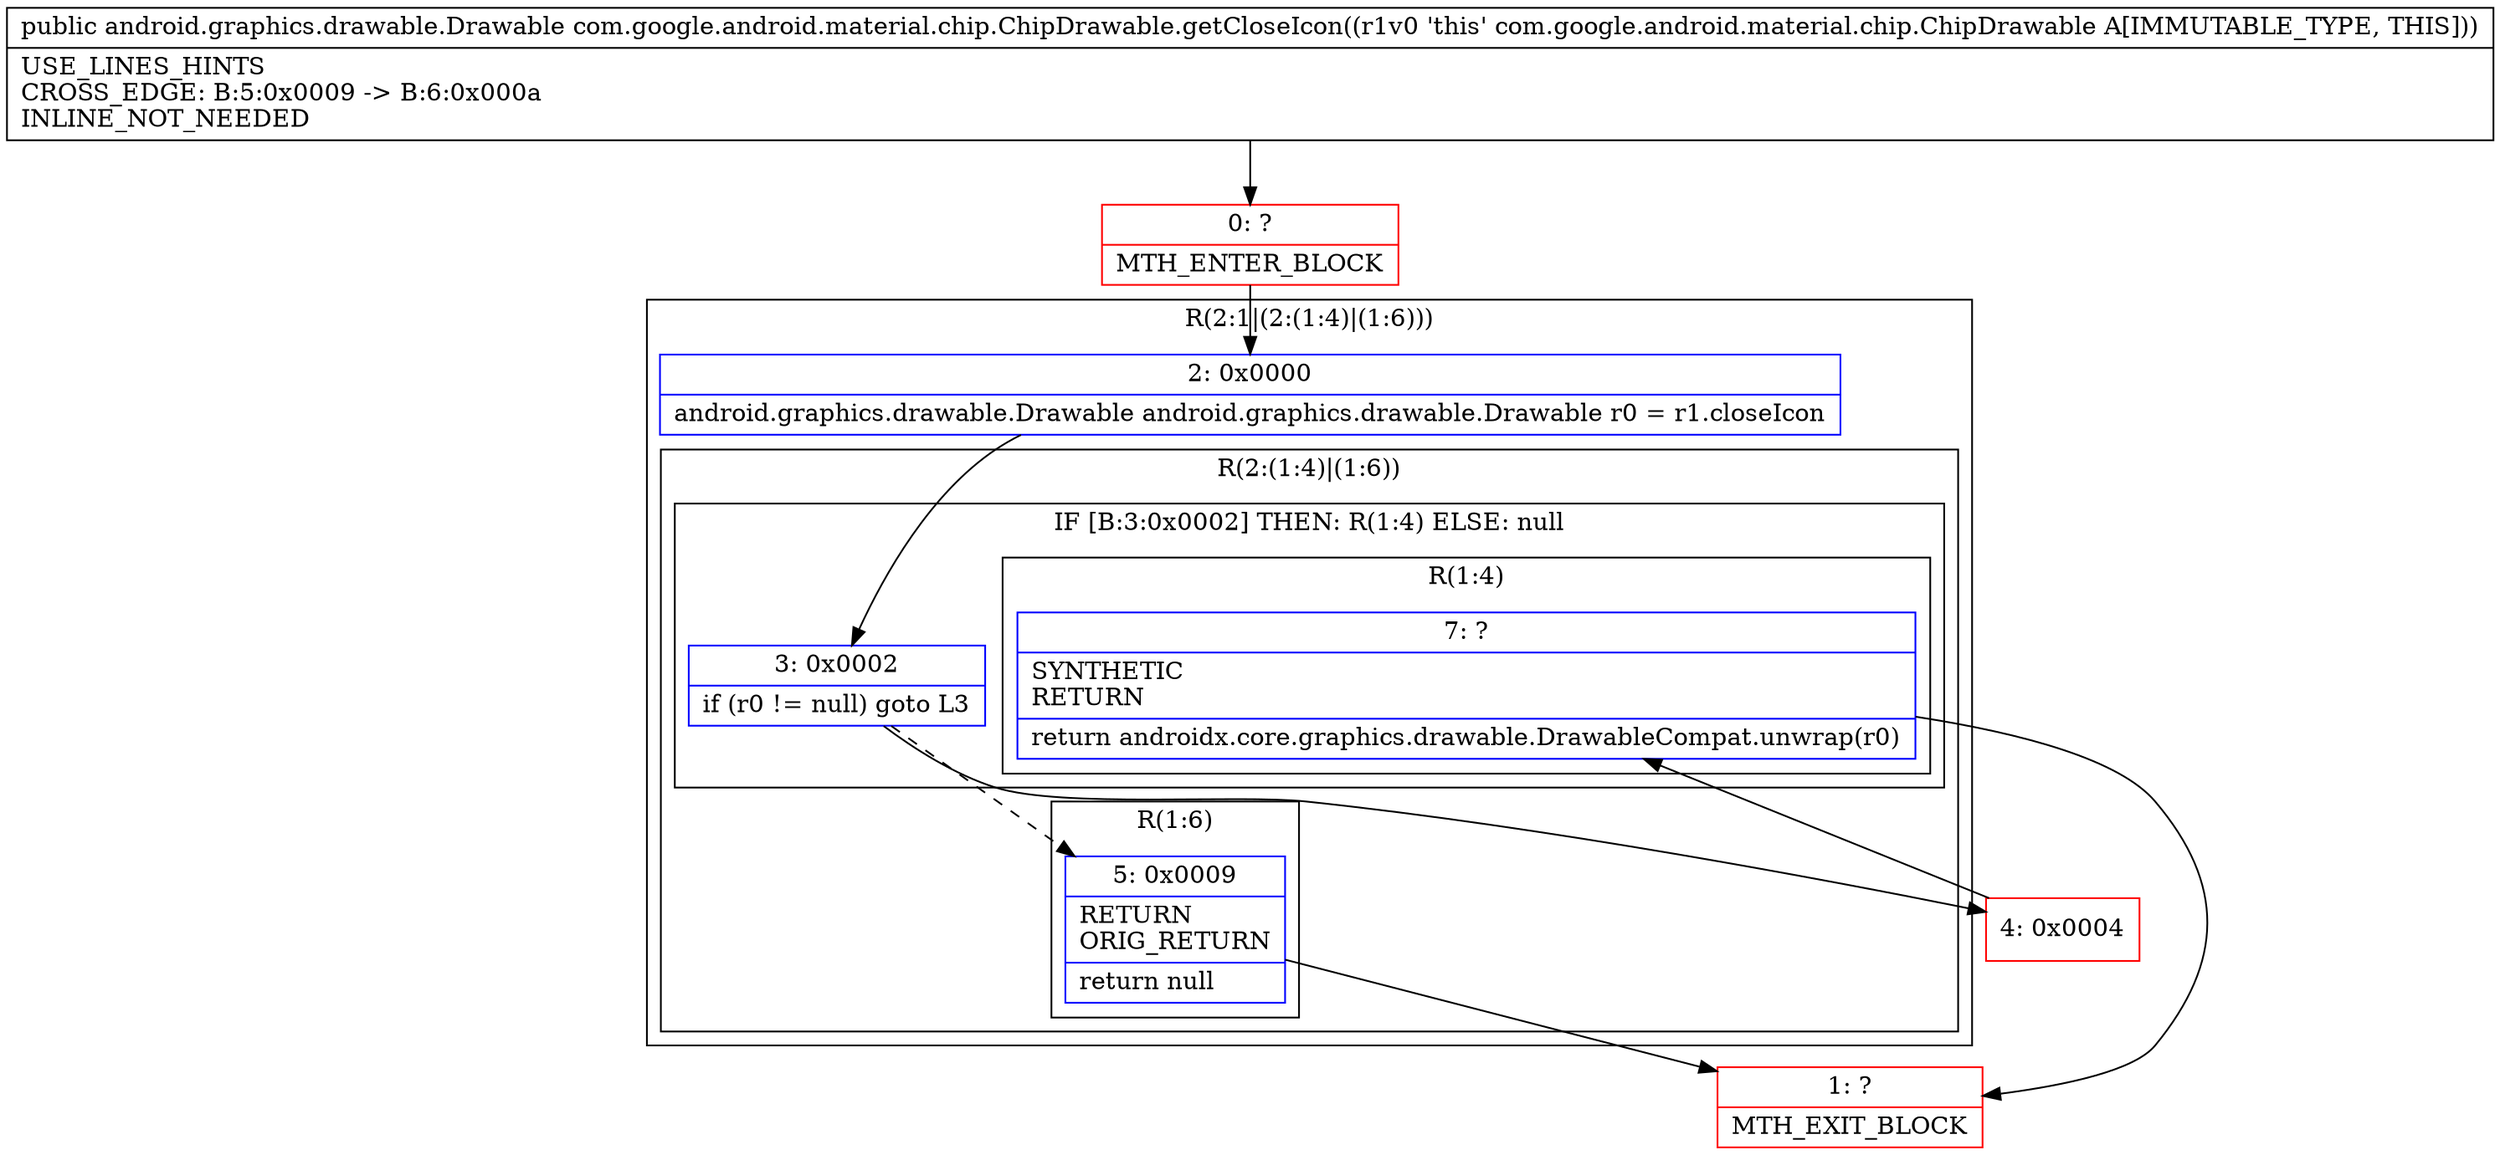 digraph "CFG forcom.google.android.material.chip.ChipDrawable.getCloseIcon()Landroid\/graphics\/drawable\/Drawable;" {
subgraph cluster_Region_508759640 {
label = "R(2:1|(2:(1:4)|(1:6)))";
node [shape=record,color=blue];
Node_2 [shape=record,label="{2\:\ 0x0000|android.graphics.drawable.Drawable android.graphics.drawable.Drawable r0 = r1.closeIcon\l}"];
subgraph cluster_Region_1079955379 {
label = "R(2:(1:4)|(1:6))";
node [shape=record,color=blue];
subgraph cluster_IfRegion_1134925371 {
label = "IF [B:3:0x0002] THEN: R(1:4) ELSE: null";
node [shape=record,color=blue];
Node_3 [shape=record,label="{3\:\ 0x0002|if (r0 != null) goto L3\l}"];
subgraph cluster_Region_374742395 {
label = "R(1:4)";
node [shape=record,color=blue];
Node_7 [shape=record,label="{7\:\ ?|SYNTHETIC\lRETURN\l|return androidx.core.graphics.drawable.DrawableCompat.unwrap(r0)\l}"];
}
}
subgraph cluster_Region_1534641526 {
label = "R(1:6)";
node [shape=record,color=blue];
Node_5 [shape=record,label="{5\:\ 0x0009|RETURN\lORIG_RETURN\l|return null\l}"];
}
}
}
Node_0 [shape=record,color=red,label="{0\:\ ?|MTH_ENTER_BLOCK\l}"];
Node_4 [shape=record,color=red,label="{4\:\ 0x0004}"];
Node_1 [shape=record,color=red,label="{1\:\ ?|MTH_EXIT_BLOCK\l}"];
MethodNode[shape=record,label="{public android.graphics.drawable.Drawable com.google.android.material.chip.ChipDrawable.getCloseIcon((r1v0 'this' com.google.android.material.chip.ChipDrawable A[IMMUTABLE_TYPE, THIS]))  | USE_LINES_HINTS\lCROSS_EDGE: B:5:0x0009 \-\> B:6:0x000a\lINLINE_NOT_NEEDED\l}"];
MethodNode -> Node_0;Node_2 -> Node_3;
Node_3 -> Node_4;
Node_3 -> Node_5[style=dashed];
Node_7 -> Node_1;
Node_5 -> Node_1;
Node_0 -> Node_2;
Node_4 -> Node_7;
}

